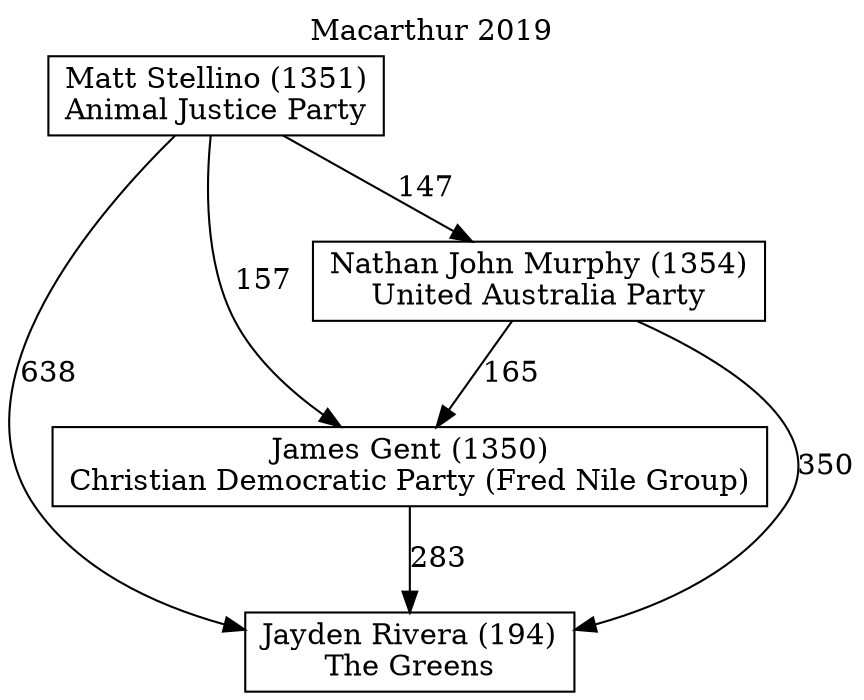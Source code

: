 // House preference flow
digraph "Jayden Rivera (194)_Macarthur_2019" {
	graph [label="Macarthur 2019" labelloc=t mclimit=10]
	node [shape=box]
	"James Gent (1350)" [label="James Gent (1350)
Christian Democratic Party (Fred Nile Group)"]
	"Jayden Rivera (194)" [label="Jayden Rivera (194)
The Greens"]
	"Matt Stellino (1351)" [label="Matt Stellino (1351)
Animal Justice Party"]
	"Nathan John Murphy (1354)" [label="Nathan John Murphy (1354)
United Australia Party"]
	"James Gent (1350)" -> "Jayden Rivera (194)" [label=283]
	"Matt Stellino (1351)" -> "James Gent (1350)" [label=157]
	"Matt Stellino (1351)" -> "Jayden Rivera (194)" [label=638]
	"Matt Stellino (1351)" -> "Nathan John Murphy (1354)" [label=147]
	"Nathan John Murphy (1354)" -> "James Gent (1350)" [label=165]
	"Nathan John Murphy (1354)" -> "Jayden Rivera (194)" [label=350]
}
